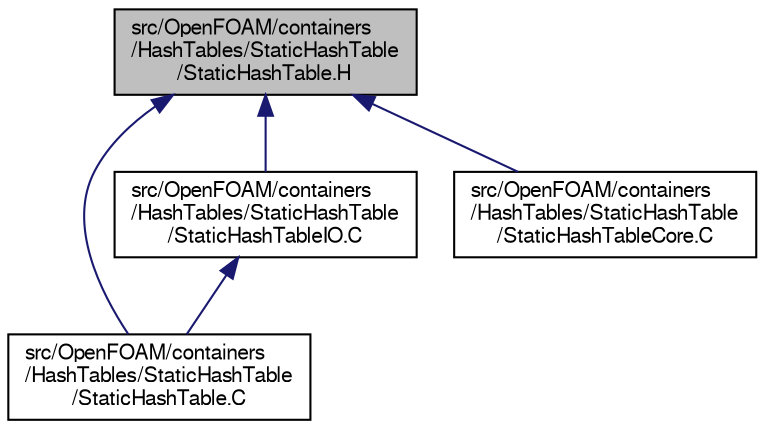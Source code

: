 digraph "src/OpenFOAM/containers/HashTables/StaticHashTable/StaticHashTable.H"
{
  bgcolor="transparent";
  edge [fontname="FreeSans",fontsize="10",labelfontname="FreeSans",labelfontsize="10"];
  node [fontname="FreeSans",fontsize="10",shape=record];
  Node1 [label="src/OpenFOAM/containers\l/HashTables/StaticHashTable\l/StaticHashTable.H",height=0.2,width=0.4,color="black", fillcolor="grey75", style="filled" fontcolor="black"];
  Node1 -> Node2 [dir="back",color="midnightblue",fontsize="10",style="solid",fontname="FreeSans"];
  Node2 [label="src/OpenFOAM/containers\l/HashTables/StaticHashTable\l/StaticHashTable.C",height=0.2,width=0.4,color="black",URL="$a07122.html"];
  Node1 -> Node3 [dir="back",color="midnightblue",fontsize="10",style="solid",fontname="FreeSans"];
  Node3 [label="src/OpenFOAM/containers\l/HashTables/StaticHashTable\l/StaticHashTableIO.C",height=0.2,width=0.4,color="black",URL="$a07126.html"];
  Node3 -> Node2 [dir="back",color="midnightblue",fontsize="10",style="solid",fontname="FreeSans"];
  Node1 -> Node4 [dir="back",color="midnightblue",fontsize="10",style="solid",fontname="FreeSans"];
  Node4 [label="src/OpenFOAM/containers\l/HashTables/StaticHashTable\l/StaticHashTableCore.C",height=0.2,width=0.4,color="black",URL="$a07124.html"];
}

